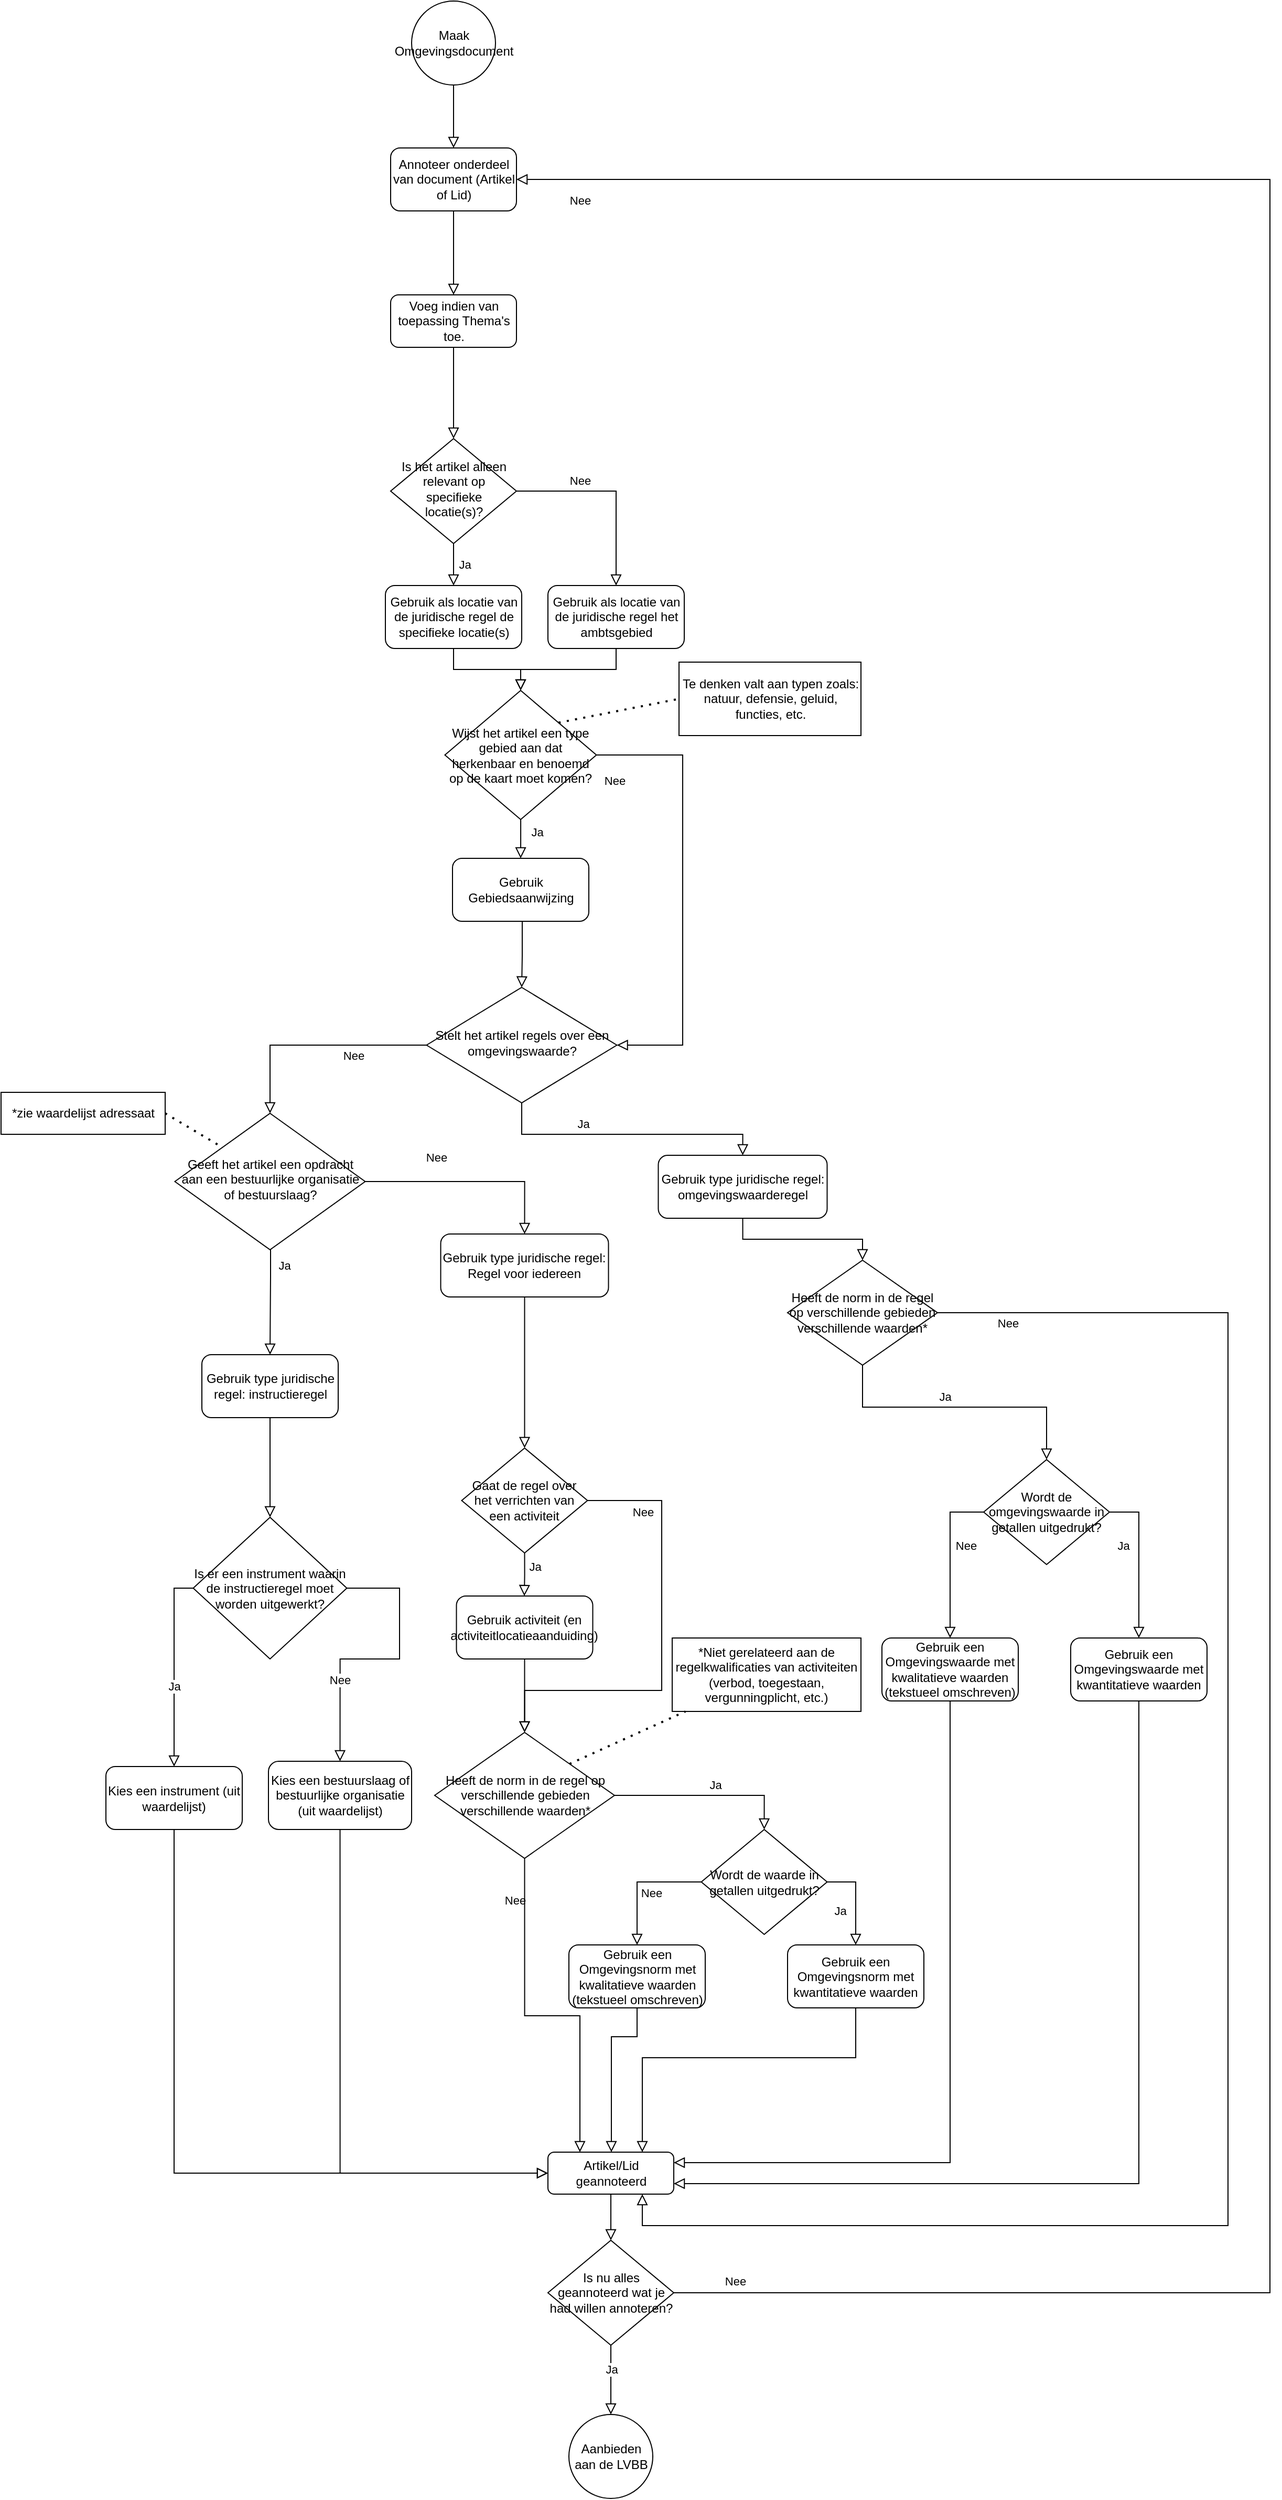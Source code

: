 <mxfile version="15.9.6" type="google"><diagram id="C5RBs43oDa-KdzZeNtuy" name="annotatiewijzer regels v0.2"><mxGraphModel dx="2249" dy="1874" grid="1" gridSize="10" guides="1" tooltips="1" connect="1" arrows="1" fold="1" page="1" pageScale="1" pageWidth="827" pageHeight="1169" math="0" shadow="0"><root><mxCell id="WIyWlLk6GJQsqaUBKTNV-0"/><mxCell id="WIyWlLk6GJQsqaUBKTNV-1" parent="WIyWlLk6GJQsqaUBKTNV-0"/><mxCell id="WIyWlLk6GJQsqaUBKTNV-2" value="" style="rounded=0;html=1;jettySize=auto;orthogonalLoop=1;fontSize=11;endArrow=block;endFill=0;endSize=8;strokeWidth=1;shadow=0;labelBackgroundColor=none;edgeStyle=orthogonalEdgeStyle;exitX=0.5;exitY=1;exitDx=0;exitDy=0;entryX=0.5;entryY=0;entryDx=0;entryDy=0;" parent="WIyWlLk6GJQsqaUBKTNV-1" source="McPbWlNUEPESo-aFn5fM-13" target="wVKPsnqDohKYAZ8SuEAO-18" edge="1"><mxGeometry relative="1" as="geometry"><mxPoint x="280" y="177" as="sourcePoint"/><mxPoint x="280" y="247" as="targetPoint"/></mxGeometry></mxCell><mxCell id="WIyWlLk6GJQsqaUBKTNV-8" value="" style="rounded=0;html=1;jettySize=auto;orthogonalLoop=1;fontSize=11;endArrow=block;endFill=0;endSize=8;strokeWidth=1;shadow=0;labelBackgroundColor=none;edgeStyle=orthogonalEdgeStyle;entryX=0.5;entryY=0;entryDx=0;entryDy=0;exitX=0.5;exitY=1;exitDx=0;exitDy=0;" parent="WIyWlLk6GJQsqaUBKTNV-1" source="wVKPsnqDohKYAZ8SuEAO-18" target="nkOMVM3plwlSlGo0xDis-2" edge="1"><mxGeometry x="-0.816" y="19" relative="1" as="geometry"><mxPoint as="offset"/><mxPoint x="280" y="317" as="sourcePoint"/></mxGeometry></mxCell><mxCell id="WIyWlLk6GJQsqaUBKTNV-11" value="Artikel/Lid geannoteerd" style="rounded=1;whiteSpace=wrap;html=1;fontSize=12;glass=0;strokeWidth=1;shadow=0;" parent="WIyWlLk6GJQsqaUBKTNV-1" vertex="1"><mxGeometry x="371.5" y="1670" width="120" height="40" as="geometry"/></mxCell><mxCell id="wVKPsnqDohKYAZ8SuEAO-0" value="Is het artikel alleen relevant op specifieke locatie(s)?" style="rhombus;whiteSpace=wrap;html=1;shadow=0;fontFamily=Helvetica;fontSize=12;align=center;strokeWidth=1;spacing=6;spacingTop=-4;" parent="WIyWlLk6GJQsqaUBKTNV-1" vertex="1"><mxGeometry x="221.5" y="37" width="120" height="100" as="geometry"/></mxCell><mxCell id="wVKPsnqDohKYAZ8SuEAO-1" value="Gebruik als locatie van de juridische regel het ambtsgebied" style="rounded=1;whiteSpace=wrap;html=1;fontSize=12;glass=0;strokeWidth=1;shadow=0;" parent="WIyWlLk6GJQsqaUBKTNV-1" vertex="1"><mxGeometry x="371.5" y="177" width="130" height="60" as="geometry"/></mxCell><mxCell id="wVKPsnqDohKYAZ8SuEAO-2" value="Nee" style="rounded=0;html=1;jettySize=auto;orthogonalLoop=1;fontSize=11;endArrow=block;endFill=0;endSize=8;strokeWidth=1;shadow=0;labelBackgroundColor=none;edgeStyle=orthogonalEdgeStyle;entryX=0.5;entryY=0;entryDx=0;entryDy=0;exitX=1;exitY=0.5;exitDx=0;exitDy=0;" parent="WIyWlLk6GJQsqaUBKTNV-1" source="wVKPsnqDohKYAZ8SuEAO-0" target="wVKPsnqDohKYAZ8SuEAO-1" edge="1"><mxGeometry x="-0.351" y="10" relative="1" as="geometry"><mxPoint as="offset"/><mxPoint x="290" y="360" as="sourcePoint"/><mxPoint x="290" y="410" as="targetPoint"/></mxGeometry></mxCell><mxCell id="wVKPsnqDohKYAZ8SuEAO-3" value="Ja" style="rounded=0;html=1;jettySize=auto;orthogonalLoop=1;fontSize=11;endArrow=block;endFill=0;endSize=8;strokeWidth=1;shadow=0;labelBackgroundColor=none;edgeStyle=orthogonalEdgeStyle;exitX=0.5;exitY=1;exitDx=0;exitDy=0;entryX=0.5;entryY=0;entryDx=0;entryDy=0;" parent="WIyWlLk6GJQsqaUBKTNV-1" source="wVKPsnqDohKYAZ8SuEAO-0" target="wVKPsnqDohKYAZ8SuEAO-4" edge="1"><mxGeometry y="10" relative="1" as="geometry"><mxPoint as="offset"/><mxPoint x="350" y="460" as="sourcePoint"/><mxPoint x="280" y="570" as="targetPoint"/></mxGeometry></mxCell><mxCell id="wVKPsnqDohKYAZ8SuEAO-4" value="Gebruik als locatie van de juridische regel de specifieke locatie(s)" style="rounded=1;whiteSpace=wrap;html=1;fontSize=12;glass=0;strokeWidth=1;shadow=0;" parent="WIyWlLk6GJQsqaUBKTNV-1" vertex="1"><mxGeometry x="216.5" y="177" width="130" height="60" as="geometry"/></mxCell><mxCell id="wVKPsnqDohKYAZ8SuEAO-5" value="Stelt het artikel regels over een omgevingswaarde?" style="rhombus;whiteSpace=wrap;html=1;shadow=0;fontFamily=Helvetica;fontSize=12;align=center;strokeWidth=1;spacing=6;spacingTop=-4;" parent="WIyWlLk6GJQsqaUBKTNV-1" vertex="1"><mxGeometry x="255.75" y="560" width="181.5" height="110" as="geometry"/></mxCell><mxCell id="wVKPsnqDohKYAZ8SuEAO-6" value="" style="rounded=0;html=1;jettySize=auto;orthogonalLoop=1;fontSize=11;endArrow=block;endFill=0;endSize=8;strokeWidth=1;shadow=0;labelBackgroundColor=none;edgeStyle=orthogonalEdgeStyle;entryX=0.5;entryY=0;entryDx=0;entryDy=0;exitX=0.5;exitY=1;exitDx=0;exitDy=0;" parent="WIyWlLk6GJQsqaUBKTNV-1" source="wVKPsnqDohKYAZ8SuEAO-1" target="wVKPsnqDohKYAZ8SuEAO-32" edge="1"><mxGeometry x="-0.351" y="10" relative="1" as="geometry"><mxPoint as="offset"/><mxPoint x="350" y="460" as="sourcePoint"/><mxPoint x="445" y="550" as="targetPoint"/></mxGeometry></mxCell><mxCell id="wVKPsnqDohKYAZ8SuEAO-8" value="" style="rounded=0;html=1;jettySize=auto;orthogonalLoop=1;fontSize=11;endArrow=block;endFill=0;endSize=8;strokeWidth=1;shadow=0;labelBackgroundColor=none;edgeStyle=orthogonalEdgeStyle;exitX=0.5;exitY=1;exitDx=0;exitDy=0;entryX=0.5;entryY=0;entryDx=0;entryDy=0;" parent="WIyWlLk6GJQsqaUBKTNV-1" source="wVKPsnqDohKYAZ8SuEAO-4" target="wVKPsnqDohKYAZ8SuEAO-32" edge="1"><mxGeometry x="-0.351" y="10" relative="1" as="geometry"><mxPoint as="offset"/><mxPoint x="445" y="610" as="sourcePoint"/><mxPoint x="280" y="665" as="targetPoint"/></mxGeometry></mxCell><mxCell id="wVKPsnqDohKYAZ8SuEAO-9" value="Gebruik type juridische regel: instructieregel" style="rounded=1;whiteSpace=wrap;html=1;fontSize=12;glass=0;strokeWidth=1;shadow=0;" parent="WIyWlLk6GJQsqaUBKTNV-1" vertex="1"><mxGeometry x="41.5" y="910" width="130" height="60" as="geometry"/></mxCell><mxCell id="wVKPsnqDohKYAZ8SuEAO-10" value="Gebruik type juridische regel: omgevingswaarderegel" style="rounded=1;whiteSpace=wrap;html=1;fontSize=12;glass=0;strokeWidth=1;shadow=0;" parent="WIyWlLk6GJQsqaUBKTNV-1" vertex="1"><mxGeometry x="476.75" y="720" width="161" height="60" as="geometry"/></mxCell><mxCell id="wVKPsnqDohKYAZ8SuEAO-11" value="Gebruik type juridische regel: Regel voor iedereen" style="rounded=1;whiteSpace=wrap;html=1;fontSize=12;glass=0;strokeWidth=1;shadow=0;" parent="WIyWlLk6GJQsqaUBKTNV-1" vertex="1"><mxGeometry x="269.25" y="795" width="160" height="60" as="geometry"/></mxCell><mxCell id="wVKPsnqDohKYAZ8SuEAO-12" value="Nee" style="rounded=0;html=1;jettySize=auto;orthogonalLoop=1;fontSize=11;endArrow=block;endFill=0;endSize=8;strokeWidth=1;shadow=0;labelBackgroundColor=none;edgeStyle=orthogonalEdgeStyle;exitX=0;exitY=0.5;exitDx=0;exitDy=0;entryX=0.5;entryY=0;entryDx=0;entryDy=0;" parent="WIyWlLk6GJQsqaUBKTNV-1" source="wVKPsnqDohKYAZ8SuEAO-5" target="ej7H7r2QRr1bte7ZrPfL-1" edge="1"><mxGeometry x="-0.351" y="10" relative="1" as="geometry"><mxPoint as="offset"/><mxPoint x="445" y="610" as="sourcePoint"/><mxPoint x="290" y="770" as="targetPoint"/><Array as="points"><mxPoint x="107" y="615"/></Array></mxGeometry></mxCell><mxCell id="wVKPsnqDohKYAZ8SuEAO-14" value="" style="rounded=0;html=1;jettySize=auto;orthogonalLoop=1;fontSize=11;endArrow=block;endFill=0;endSize=8;strokeWidth=1;shadow=0;labelBackgroundColor=none;edgeStyle=orthogonalEdgeStyle;entryX=0.5;entryY=0;entryDx=0;entryDy=0;exitX=0;exitY=0.5;exitDx=0;exitDy=0;" parent="WIyWlLk6GJQsqaUBKTNV-1" source="ej7H7r2QRr1bte7ZrPfL-1" target="wVKPsnqDohKYAZ8SuEAO-9" edge="1"><mxGeometry x="-0.351" y="10" relative="1" as="geometry"><mxPoint as="offset"/><mxPoint x="344" y="1040" as="sourcePoint"/><mxPoint x="165" y="860" as="targetPoint"/><Array as="points"><mxPoint x="107" y="835"/><mxPoint x="107" y="1020"/></Array></mxGeometry></mxCell><mxCell id="wVKPsnqDohKYAZ8SuEAO-15" value="Ja" style="edgeLabel;html=1;align=center;verticalAlign=middle;resizable=0;points=[];" parent="wVKPsnqDohKYAZ8SuEAO-14" vertex="1" connectable="0"><mxGeometry x="-0.15" y="-2" relative="1" as="geometry"><mxPoint x="15" y="62" as="offset"/></mxGeometry></mxCell><mxCell id="wVKPsnqDohKYAZ8SuEAO-16" value="Nee" style="rounded=0;html=1;jettySize=auto;orthogonalLoop=1;fontSize=11;endArrow=block;endFill=0;endSize=8;strokeWidth=1;shadow=0;labelBackgroundColor=none;edgeStyle=orthogonalEdgeStyle;entryX=0.5;entryY=0;entryDx=0;entryDy=0;exitX=1;exitY=0.5;exitDx=0;exitDy=0;" parent="WIyWlLk6GJQsqaUBKTNV-1" source="ej7H7r2QRr1bte7ZrPfL-1" target="wVKPsnqDohKYAZ8SuEAO-11" edge="1"><mxGeometry x="-0.333" y="23" relative="1" as="geometry"><mxPoint as="offset"/><mxPoint x="720" y="950" as="sourcePoint"/><mxPoint x="354" y="860" as="targetPoint"/><Array as="points"><mxPoint x="349" y="745"/></Array></mxGeometry></mxCell><mxCell id="wVKPsnqDohKYAZ8SuEAO-18" value="Annoteer onderdeel van document (Artikel of Lid)" style="rounded=1;whiteSpace=wrap;html=1;fontSize=12;glass=0;strokeWidth=1;shadow=0;" parent="WIyWlLk6GJQsqaUBKTNV-1" vertex="1"><mxGeometry x="221.5" y="-240" width="120" height="60" as="geometry"/></mxCell><mxCell id="wVKPsnqDohKYAZ8SuEAO-21" value="Is nu alles geannoteerd wat je had willen annoteren?" style="rhombus;whiteSpace=wrap;html=1;" parent="WIyWlLk6GJQsqaUBKTNV-1" vertex="1"><mxGeometry x="371.5" y="1754" width="120" height="100" as="geometry"/></mxCell><mxCell id="wVKPsnqDohKYAZ8SuEAO-23" value="" style="rounded=0;html=1;jettySize=auto;orthogonalLoop=1;fontSize=11;endArrow=block;endFill=0;endSize=8;strokeWidth=1;shadow=0;labelBackgroundColor=none;edgeStyle=orthogonalEdgeStyle;entryX=0.5;entryY=0;entryDx=0;entryDy=0;exitX=0.5;exitY=1;exitDx=0;exitDy=0;" parent="WIyWlLk6GJQsqaUBKTNV-1" source="wVKPsnqDohKYAZ8SuEAO-21" target="McPbWlNUEPESo-aFn5fM-12" edge="1"><mxGeometry x="-0.351" y="10" relative="1" as="geometry"><mxPoint as="offset"/><mxPoint x="670" y="1770" as="sourcePoint"/><mxPoint x="606.5" y="1840" as="targetPoint"/><Array as="points"><mxPoint x="431" y="1870"/><mxPoint x="432" y="1920"/></Array></mxGeometry></mxCell><mxCell id="wVKPsnqDohKYAZ8SuEAO-24" value="Ja" style="edgeLabel;html=1;align=center;verticalAlign=middle;resizable=0;points=[];" parent="wVKPsnqDohKYAZ8SuEAO-23" vertex="1" connectable="0"><mxGeometry x="-0.15" y="-2" relative="1" as="geometry"><mxPoint x="2" y="-5" as="offset"/></mxGeometry></mxCell><mxCell id="wVKPsnqDohKYAZ8SuEAO-26" value="Nee" style="rounded=0;html=1;jettySize=auto;orthogonalLoop=1;fontSize=11;endArrow=block;endFill=0;endSize=8;strokeWidth=1;shadow=0;labelBackgroundColor=none;edgeStyle=orthogonalEdgeStyle;entryX=1;entryY=0.5;entryDx=0;entryDy=0;exitX=1;exitY=0.5;exitDx=0;exitDy=0;" parent="WIyWlLk6GJQsqaUBKTNV-1" source="wVKPsnqDohKYAZ8SuEAO-21" target="wVKPsnqDohKYAZ8SuEAO-18" edge="1"><mxGeometry x="-0.965" y="11" relative="1" as="geometry"><mxPoint as="offset"/><mxPoint x="354" y="790" as="sourcePoint"/><mxPoint x="565" y="860" as="targetPoint"/><Array as="points"><mxPoint x="1060" y="1804"/><mxPoint x="1060" y="-210"/></Array></mxGeometry></mxCell><mxCell id="wVKPsnqDohKYAZ8SuEAO-77" value="Nee" style="edgeLabel;html=1;align=center;verticalAlign=middle;resizable=0;points=[];" parent="wVKPsnqDohKYAZ8SuEAO-26" vertex="1" connectable="0"><mxGeometry x="0.912" y="3" relative="1" as="geometry"><mxPoint x="-85" y="17" as="offset"/></mxGeometry></mxCell><mxCell id="wVKPsnqDohKYAZ8SuEAO-28" value="" style="rounded=0;html=1;jettySize=auto;orthogonalLoop=1;fontSize=11;endArrow=block;endFill=0;endSize=8;strokeWidth=1;shadow=0;labelBackgroundColor=none;edgeStyle=orthogonalEdgeStyle;entryX=0.5;entryY=0;entryDx=0;entryDy=0;exitX=0.5;exitY=1;exitDx=0;exitDy=0;" parent="WIyWlLk6GJQsqaUBKTNV-1" source="WIyWlLk6GJQsqaUBKTNV-11" target="wVKPsnqDohKYAZ8SuEAO-21" edge="1"><mxGeometry x="-0.351" y="10" relative="1" as="geometry"><mxPoint as="offset"/><mxPoint x="440" y="1350" as="sourcePoint"/><mxPoint x="565" y="690" as="targetPoint"/><Array as="points"/></mxGeometry></mxCell><mxCell id="wVKPsnqDohKYAZ8SuEAO-31" value="Is er een instrument waarin de instructieregel moet worden uitgewerkt?" style="rhombus;whiteSpace=wrap;html=1;" parent="WIyWlLk6GJQsqaUBKTNV-1" vertex="1"><mxGeometry x="33.25" y="1065" width="146.5" height="135" as="geometry"/></mxCell><mxCell id="wVKPsnqDohKYAZ8SuEAO-32" value="Wijst het artikel een type gebied aan dat herkenbaar en benoemd op de kaart moet komen?" style="rhombus;whiteSpace=wrap;html=1;" parent="WIyWlLk6GJQsqaUBKTNV-1" vertex="1"><mxGeometry x="273.25" y="277" width="144.5" height="123" as="geometry"/></mxCell><mxCell id="wVKPsnqDohKYAZ8SuEAO-33" value="Gebruik Gebiedsaanwijzing" style="rounded=1;whiteSpace=wrap;html=1;fontSize=12;glass=0;strokeWidth=1;shadow=0;" parent="WIyWlLk6GJQsqaUBKTNV-1" vertex="1"><mxGeometry x="280.5" y="437" width="130" height="60" as="geometry"/></mxCell><mxCell id="wVKPsnqDohKYAZ8SuEAO-34" value="" style="rounded=0;html=1;jettySize=auto;orthogonalLoop=1;fontSize=11;endArrow=block;endFill=0;endSize=8;strokeWidth=1;shadow=0;labelBackgroundColor=none;edgeStyle=orthogonalEdgeStyle;entryX=0.5;entryY=0;entryDx=0;entryDy=0;" parent="WIyWlLk6GJQsqaUBKTNV-1" source="wVKPsnqDohKYAZ8SuEAO-32" target="wVKPsnqDohKYAZ8SuEAO-33" edge="1"><mxGeometry x="-0.351" y="10" relative="1" as="geometry"><mxPoint as="offset"/><mxPoint x="355.5" y="1030" as="sourcePoint"/><mxPoint x="300" y="892.857" as="targetPoint"/><Array as="points"/></mxGeometry></mxCell><mxCell id="wVKPsnqDohKYAZ8SuEAO-35" value="Ja" style="edgeLabel;html=1;align=center;verticalAlign=middle;resizable=0;points=[];" parent="wVKPsnqDohKYAZ8SuEAO-34" vertex="1" connectable="0"><mxGeometry x="-0.15" y="-2" relative="1" as="geometry"><mxPoint x="17" y="-4" as="offset"/></mxGeometry></mxCell><mxCell id="wVKPsnqDohKYAZ8SuEAO-36" value="" style="rounded=0;html=1;jettySize=auto;orthogonalLoop=1;fontSize=11;endArrow=block;endFill=0;endSize=8;strokeWidth=1;shadow=0;labelBackgroundColor=none;edgeStyle=orthogonalEdgeStyle;exitX=0.5;exitY=1;exitDx=0;exitDy=0;entryX=0.5;entryY=0;entryDx=0;entryDy=0;" parent="WIyWlLk6GJQsqaUBKTNV-1" source="wVKPsnqDohKYAZ8SuEAO-33" target="wVKPsnqDohKYAZ8SuEAO-5" edge="1"><mxGeometry x="-0.351" y="10" relative="1" as="geometry"><mxPoint as="offset"/><mxPoint x="354" y="770" as="sourcePoint"/><mxPoint x="430" y="520" as="targetPoint"/><Array as="points"><mxPoint x="347" y="497"/><mxPoint x="347" y="530"/></Array></mxGeometry></mxCell><mxCell id="wVKPsnqDohKYAZ8SuEAO-38" value="" style="rounded=0;html=1;jettySize=auto;orthogonalLoop=1;fontSize=11;endArrow=block;endFill=0;endSize=8;strokeWidth=1;shadow=0;labelBackgroundColor=none;edgeStyle=orthogonalEdgeStyle;exitX=1;exitY=0.5;exitDx=0;exitDy=0;entryX=1;entryY=0.5;entryDx=0;entryDy=0;" parent="WIyWlLk6GJQsqaUBKTNV-1" source="wVKPsnqDohKYAZ8SuEAO-32" target="wVKPsnqDohKYAZ8SuEAO-5" edge="1"><mxGeometry x="-0.351" y="10" relative="1" as="geometry"><mxPoint as="offset"/><mxPoint x="354" y="770" as="sourcePoint"/><mxPoint x="354" y="810" as="targetPoint"/><Array as="points"><mxPoint x="500" y="339"/><mxPoint x="500" y="615"/></Array></mxGeometry></mxCell><mxCell id="wVKPsnqDohKYAZ8SuEAO-39" value="Nee" style="edgeLabel;html=1;align=center;verticalAlign=middle;resizable=0;points=[];" parent="wVKPsnqDohKYAZ8SuEAO-38" vertex="1" connectable="0"><mxGeometry x="-0.15" y="-2" relative="1" as="geometry"><mxPoint x="-63" y="-73" as="offset"/></mxGeometry></mxCell><mxCell id="wVKPsnqDohKYAZ8SuEAO-42" value="Kies een bestuurslaag of bestuurlijke organisatie (uit waardelijst)" style="rounded=1;whiteSpace=wrap;html=1;fontSize=12;glass=0;strokeWidth=1;shadow=0;" parent="WIyWlLk6GJQsqaUBKTNV-1" vertex="1"><mxGeometry x="105" y="1297.5" width="136.5" height="65" as="geometry"/></mxCell><mxCell id="wVKPsnqDohKYAZ8SuEAO-43" value="Kies een instrument (uit waardelijst)" style="rounded=1;whiteSpace=wrap;html=1;fontSize=12;glass=0;strokeWidth=1;shadow=0;" parent="WIyWlLk6GJQsqaUBKTNV-1" vertex="1"><mxGeometry x="-50" y="1302.5" width="130" height="60" as="geometry"/></mxCell><mxCell id="wVKPsnqDohKYAZ8SuEAO-44" value="" style="rounded=0;html=1;jettySize=auto;orthogonalLoop=1;fontSize=11;endArrow=block;endFill=0;endSize=8;strokeWidth=1;shadow=0;labelBackgroundColor=none;edgeStyle=orthogonalEdgeStyle;entryX=0.5;entryY=0;entryDx=0;entryDy=0;exitX=0.5;exitY=1;exitDx=0;exitDy=0;" parent="WIyWlLk6GJQsqaUBKTNV-1" source="wVKPsnqDohKYAZ8SuEAO-9" target="wVKPsnqDohKYAZ8SuEAO-31" edge="1"><mxGeometry x="-0.351" y="10" relative="1" as="geometry"><mxPoint as="offset"/><mxPoint x="355.5" y="860" as="sourcePoint"/><mxPoint x="116.5" y="920" as="targetPoint"/><Array as="points"><mxPoint x="107" y="970"/><mxPoint x="107" y="970"/></Array></mxGeometry></mxCell><mxCell id="wVKPsnqDohKYAZ8SuEAO-46" value="" style="rounded=0;html=1;jettySize=auto;orthogonalLoop=1;fontSize=11;endArrow=block;endFill=0;endSize=8;strokeWidth=1;shadow=0;labelBackgroundColor=none;edgeStyle=orthogonalEdgeStyle;entryX=0.5;entryY=0;entryDx=0;entryDy=0;exitX=1;exitY=0.5;exitDx=0;exitDy=0;" parent="WIyWlLk6GJQsqaUBKTNV-1" source="wVKPsnqDohKYAZ8SuEAO-31" target="wVKPsnqDohKYAZ8SuEAO-42" edge="1"><mxGeometry x="-0.351" y="10" relative="1" as="geometry"><mxPoint as="offset"/><mxPoint x="116.5" y="1160" as="sourcePoint"/><mxPoint x="116.5" y="1200" as="targetPoint"/><Array as="points"><mxPoint x="230" y="1133"/><mxPoint x="230" y="1200"/><mxPoint x="173" y="1200"/></Array></mxGeometry></mxCell><mxCell id="wVKPsnqDohKYAZ8SuEAO-47" value="Nee" style="edgeLabel;html=1;align=center;verticalAlign=middle;resizable=0;points=[];" parent="wVKPsnqDohKYAZ8SuEAO-46" vertex="1" connectable="0"><mxGeometry x="-0.064" y="1" relative="1" as="geometry"><mxPoint x="-48" y="19" as="offset"/></mxGeometry></mxCell><mxCell id="wVKPsnqDohKYAZ8SuEAO-48" value="" style="rounded=0;html=1;jettySize=auto;orthogonalLoop=1;fontSize=11;endArrow=block;endFill=0;endSize=8;strokeWidth=1;shadow=0;labelBackgroundColor=none;edgeStyle=orthogonalEdgeStyle;entryX=0.5;entryY=0;entryDx=0;entryDy=0;exitX=0;exitY=0.5;exitDx=0;exitDy=0;" parent="WIyWlLk6GJQsqaUBKTNV-1" source="wVKPsnqDohKYAZ8SuEAO-31" target="wVKPsnqDohKYAZ8SuEAO-43" edge="1"><mxGeometry x="-0.351" y="10" relative="1" as="geometry"><mxPoint as="offset"/><mxPoint x="176.5" y="1250" as="sourcePoint"/><mxPoint x="-5" y="1565" as="targetPoint"/><Array as="points"><mxPoint x="15" y="1133"/></Array></mxGeometry></mxCell><mxCell id="wVKPsnqDohKYAZ8SuEAO-49" value="Ja" style="edgeLabel;html=1;align=center;verticalAlign=middle;resizable=0;points=[];" parent="wVKPsnqDohKYAZ8SuEAO-48" vertex="1" connectable="0"><mxGeometry x="-0.064" y="1" relative="1" as="geometry"><mxPoint x="-1" y="23" as="offset"/></mxGeometry></mxCell><mxCell id="wVKPsnqDohKYAZ8SuEAO-50" value="" style="rounded=0;html=1;jettySize=auto;orthogonalLoop=1;fontSize=11;endArrow=block;endFill=0;endSize=8;strokeWidth=1;shadow=0;labelBackgroundColor=none;edgeStyle=orthogonalEdgeStyle;entryX=0;entryY=0.5;entryDx=0;entryDy=0;exitX=0.5;exitY=1;exitDx=0;exitDy=0;" parent="WIyWlLk6GJQsqaUBKTNV-1" source="wVKPsnqDohKYAZ8SuEAO-42" target="WIyWlLk6GJQsqaUBKTNV-11" edge="1"><mxGeometry x="-0.351" y="10" relative="1" as="geometry"><mxPoint as="offset"/><mxPoint x="176.5" y="1250" as="sourcePoint"/><mxPoint x="208.5" y="1330" as="targetPoint"/><Array as="points"><mxPoint x="173" y="1690"/></Array></mxGeometry></mxCell><mxCell id="wVKPsnqDohKYAZ8SuEAO-52" value="" style="rounded=0;html=1;jettySize=auto;orthogonalLoop=1;fontSize=11;endArrow=block;endFill=0;endSize=8;strokeWidth=1;shadow=0;labelBackgroundColor=none;edgeStyle=orthogonalEdgeStyle;entryX=0;entryY=0.5;entryDx=0;entryDy=0;exitX=0.5;exitY=1;exitDx=0;exitDy=0;" parent="WIyWlLk6GJQsqaUBKTNV-1" source="wVKPsnqDohKYAZ8SuEAO-43" target="WIyWlLk6GJQsqaUBKTNV-11" edge="1"><mxGeometry x="-0.351" y="10" relative="1" as="geometry"><mxPoint as="offset"/><mxPoint x="-5" y="1625" as="sourcePoint"/><mxPoint x="285.5" y="1490" as="targetPoint"/><Array as="points"><mxPoint x="15" y="1690"/></Array></mxGeometry></mxCell><mxCell id="wVKPsnqDohKYAZ8SuEAO-53" value="Gebruik activiteit (en activiteitlocatieaanduiding)" style="rounded=1;whiteSpace=wrap;html=1;fontSize=12;glass=0;strokeWidth=1;shadow=0;" parent="WIyWlLk6GJQsqaUBKTNV-1" vertex="1"><mxGeometry x="284.25" y="1140" width="130" height="60" as="geometry"/></mxCell><mxCell id="wVKPsnqDohKYAZ8SuEAO-54" value="Gaat de regel over het verrichten van een activiteit" style="rhombus;whiteSpace=wrap;html=1;" parent="WIyWlLk6GJQsqaUBKTNV-1" vertex="1"><mxGeometry x="289.25" y="999" width="120" height="100" as="geometry"/></mxCell><mxCell id="wVKPsnqDohKYAZ8SuEAO-55" value="" style="rounded=0;html=1;jettySize=auto;orthogonalLoop=1;fontSize=11;endArrow=block;endFill=0;endSize=8;strokeWidth=1;shadow=0;labelBackgroundColor=none;edgeStyle=orthogonalEdgeStyle;exitX=0.5;exitY=1;exitDx=0;exitDy=0;entryX=0.5;entryY=0;entryDx=0;entryDy=0;" parent="WIyWlLk6GJQsqaUBKTNV-1" source="wVKPsnqDohKYAZ8SuEAO-11" target="wVKPsnqDohKYAZ8SuEAO-54" edge="1"><mxGeometry x="-0.351" y="10" relative="1" as="geometry"><mxPoint as="offset"/><mxPoint x="719" y="1220" as="sourcePoint"/><mxPoint x="760" y="1220" as="targetPoint"/><Array as="points"><mxPoint x="349" y="855"/></Array></mxGeometry></mxCell><mxCell id="wVKPsnqDohKYAZ8SuEAO-58" value="Ja" style="rounded=0;html=1;jettySize=auto;orthogonalLoop=1;fontSize=11;endArrow=block;endFill=0;endSize=8;strokeWidth=1;shadow=0;labelBackgroundColor=none;edgeStyle=orthogonalEdgeStyle;exitX=0.5;exitY=1;exitDx=0;exitDy=0;entryX=0.5;entryY=0;entryDx=0;entryDy=0;" parent="WIyWlLk6GJQsqaUBKTNV-1" source="wVKPsnqDohKYAZ8SuEAO-54" target="wVKPsnqDohKYAZ8SuEAO-53" edge="1"><mxGeometry x="-0.351" y="10" relative="1" as="geometry"><mxPoint as="offset"/><mxPoint x="581.5" y="990" as="sourcePoint"/><mxPoint x="730" y="1099" as="targetPoint"/><Array as="points"><mxPoint x="349" y="1120"/><mxPoint x="349" y="1120"/><mxPoint x="349" y="1140"/></Array></mxGeometry></mxCell><mxCell id="wVKPsnqDohKYAZ8SuEAO-59" value="Nee" style="rounded=0;html=1;jettySize=auto;orthogonalLoop=1;fontSize=11;endArrow=block;endFill=0;endSize=8;strokeWidth=1;shadow=0;labelBackgroundColor=none;edgeStyle=orthogonalEdgeStyle;exitX=1;exitY=0.5;exitDx=0;exitDy=0;entryX=0.5;entryY=0;entryDx=0;entryDy=0;" parent="WIyWlLk6GJQsqaUBKTNV-1" source="wVKPsnqDohKYAZ8SuEAO-54" target="wVKPsnqDohKYAZ8SuEAO-60" edge="1"><mxGeometry x="-0.757" y="-11" relative="1" as="geometry"><mxPoint x="1" as="offset"/><mxPoint x="571.5" y="1109" as="sourcePoint"/><mxPoint x="740" y="1240" as="targetPoint"/><Array as="points"><mxPoint x="480" y="1049"/><mxPoint x="480" y="1230"/><mxPoint x="349" y="1230"/></Array></mxGeometry></mxCell><mxCell id="wVKPsnqDohKYAZ8SuEAO-60" value="Heeft de norm in de regel op verschillende gebieden verschillende waarden*" style="rhombus;whiteSpace=wrap;html=1;" parent="WIyWlLk6GJQsqaUBKTNV-1" vertex="1"><mxGeometry x="263.5" y="1270" width="171.5" height="120" as="geometry"/></mxCell><mxCell id="wVKPsnqDohKYAZ8SuEAO-61" value="" style="endArrow=none;dashed=1;html=1;dashPattern=1 3;strokeWidth=2;rounded=0;exitX=1;exitY=0;exitDx=0;exitDy=0;" parent="WIyWlLk6GJQsqaUBKTNV-1" source="wVKPsnqDohKYAZ8SuEAO-60" target="wVKPsnqDohKYAZ8SuEAO-62" edge="1"><mxGeometry width="50" height="50" relative="1" as="geometry"><mxPoint x="730" y="1300" as="sourcePoint"/><mxPoint x="720" y="1260" as="targetPoint"/></mxGeometry></mxCell><mxCell id="wVKPsnqDohKYAZ8SuEAO-62" value="*Niet gerelateerd aan de regelkwalificaties van activiteiten (verbod, toegestaan, vergunningplicht, etc.)" style="text;html=1;strokeColor=default;fillColor=none;align=center;verticalAlign=middle;whiteSpace=wrap;rounded=0;" parent="WIyWlLk6GJQsqaUBKTNV-1" vertex="1"><mxGeometry x="490" y="1180" width="180" height="70" as="geometry"/></mxCell><mxCell id="wVKPsnqDohKYAZ8SuEAO-63" value="" style="rounded=0;html=1;jettySize=auto;orthogonalLoop=1;fontSize=11;endArrow=block;endFill=0;endSize=8;strokeWidth=1;shadow=0;labelBackgroundColor=none;edgeStyle=orthogonalEdgeStyle;exitX=0.5;exitY=1;exitDx=0;exitDy=0;entryX=0.5;entryY=0;entryDx=0;entryDy=0;" parent="WIyWlLk6GJQsqaUBKTNV-1" source="wVKPsnqDohKYAZ8SuEAO-10" target="3gwjJW0CR5Ujc3SDMip4-1" edge="1"><mxGeometry x="-0.757" y="-11" relative="1" as="geometry"><mxPoint x="1" as="offset"/><mxPoint x="631.5" y="1229" as="sourcePoint"/><mxPoint x="609" y="920" as="targetPoint"/><Array as="points"><mxPoint x="557" y="800"/><mxPoint x="672" y="800"/></Array></mxGeometry></mxCell><mxCell id="wVKPsnqDohKYAZ8SuEAO-65" value="Gebruik een Omgevingsnorm met kwalitatieve waarden (tekstueel omschreven)" style="rounded=1;whiteSpace=wrap;html=1;fontSize=12;glass=0;strokeWidth=1;shadow=0;" parent="WIyWlLk6GJQsqaUBKTNV-1" vertex="1"><mxGeometry x="391.5" y="1472.5" width="130" height="60" as="geometry"/></mxCell><mxCell id="wVKPsnqDohKYAZ8SuEAO-66" value="Wordt de waarde in getallen uitgedrukt?" style="rhombus;whiteSpace=wrap;html=1;" parent="WIyWlLk6GJQsqaUBKTNV-1" vertex="1"><mxGeometry x="517.75" y="1362.5" width="120" height="100" as="geometry"/></mxCell><mxCell id="wVKPsnqDohKYAZ8SuEAO-67" value="Gebruik een Omgevingsnorm met kwantitatieve waarden" style="rounded=1;whiteSpace=wrap;html=1;fontSize=12;glass=0;strokeWidth=1;shadow=0;" parent="WIyWlLk6GJQsqaUBKTNV-1" vertex="1"><mxGeometry x="600" y="1472.5" width="130" height="60" as="geometry"/></mxCell><mxCell id="wVKPsnqDohKYAZ8SuEAO-71" value="Nee" style="rounded=0;html=1;jettySize=auto;orthogonalLoop=1;fontSize=11;endArrow=block;endFill=0;endSize=8;strokeWidth=1;shadow=0;labelBackgroundColor=none;edgeStyle=orthogonalEdgeStyle;exitX=0.5;exitY=1;exitDx=0;exitDy=0;entryX=0.25;entryY=0;entryDx=0;entryDy=0;" parent="WIyWlLk6GJQsqaUBKTNV-1" source="wVKPsnqDohKYAZ8SuEAO-60" target="WIyWlLk6GJQsqaUBKTNV-11" edge="1"><mxGeometry x="-0.76" y="-9" relative="1" as="geometry"><mxPoint as="offset"/><mxPoint x="354" y="980" as="sourcePoint"/><mxPoint x="491.5" y="1330" as="targetPoint"/><Array as="points"><mxPoint x="349" y="1540"/><mxPoint x="402" y="1540"/><mxPoint x="402" y="1670"/></Array></mxGeometry></mxCell><mxCell id="wVKPsnqDohKYAZ8SuEAO-72" value="Ja" style="rounded=0;html=1;jettySize=auto;orthogonalLoop=1;fontSize=11;endArrow=block;endFill=0;endSize=8;strokeWidth=1;shadow=0;labelBackgroundColor=none;edgeStyle=orthogonalEdgeStyle;exitX=1;exitY=0.5;exitDx=0;exitDy=0;entryX=0.5;entryY=0;entryDx=0;entryDy=0;" parent="WIyWlLk6GJQsqaUBKTNV-1" source="wVKPsnqDohKYAZ8SuEAO-60" target="wVKPsnqDohKYAZ8SuEAO-66" edge="1"><mxGeometry x="0.096" y="10" relative="1" as="geometry"><mxPoint as="offset"/><mxPoint x="577.25" y="1390" as="sourcePoint"/><mxPoint x="315.5" y="1695.0" as="targetPoint"/><Array as="points"><mxPoint x="540" y="1330"/><mxPoint x="540" y="1330"/></Array></mxGeometry></mxCell><mxCell id="wVKPsnqDohKYAZ8SuEAO-73" value="Nee" style="rounded=0;html=1;jettySize=auto;orthogonalLoop=1;fontSize=11;endArrow=block;endFill=0;endSize=8;strokeWidth=1;shadow=0;labelBackgroundColor=none;edgeStyle=orthogonalEdgeStyle;exitX=0;exitY=0.5;exitDx=0;exitDy=0;entryX=0.5;entryY=0;entryDx=0;entryDy=0;" parent="WIyWlLk6GJQsqaUBKTNV-1" source="wVKPsnqDohKYAZ8SuEAO-66" target="wVKPsnqDohKYAZ8SuEAO-65" edge="1"><mxGeometry x="-0.212" y="10" relative="1" as="geometry"><mxPoint as="offset"/><mxPoint x="577.25" y="1390" as="sourcePoint"/><mxPoint x="624.5" y="1450.0" as="targetPoint"/><Array as="points"><mxPoint x="457" y="1413"/></Array></mxGeometry></mxCell><mxCell id="wVKPsnqDohKYAZ8SuEAO-74" value="" style="rounded=0;html=1;jettySize=auto;orthogonalLoop=1;fontSize=11;endArrow=block;endFill=0;endSize=8;strokeWidth=1;shadow=0;labelBackgroundColor=none;edgeStyle=orthogonalEdgeStyle;entryX=0.5;entryY=0;entryDx=0;entryDy=0;exitX=0.5;exitY=1;exitDx=0;exitDy=0;" parent="WIyWlLk6GJQsqaUBKTNV-1" source="wVKPsnqDohKYAZ8SuEAO-65" target="WIyWlLk6GJQsqaUBKTNV-11" edge="1"><mxGeometry x="-0.155" y="-10" relative="1" as="geometry"><mxPoint as="offset"/><mxPoint x="490" y="1640" as="sourcePoint"/><mxPoint x="614.495" y="1640" as="targetPoint"/><Array as="points"><mxPoint x="457" y="1560"/><mxPoint x="432" y="1560"/><mxPoint x="432" y="1670"/></Array></mxGeometry></mxCell><mxCell id="wVKPsnqDohKYAZ8SuEAO-75" value="Ja" style="rounded=0;html=1;jettySize=auto;orthogonalLoop=1;fontSize=11;endArrow=block;endFill=0;endSize=8;strokeWidth=1;shadow=0;labelBackgroundColor=none;edgeStyle=orthogonalEdgeStyle;exitX=1;exitY=0.5;exitDx=0;exitDy=0;entryX=0.5;entryY=0;entryDx=0;entryDy=0;" parent="WIyWlLk6GJQsqaUBKTNV-1" source="wVKPsnqDohKYAZ8SuEAO-66" target="wVKPsnqDohKYAZ8SuEAO-67" edge="1"><mxGeometry x="0.255" y="-15" relative="1" as="geometry"><mxPoint as="offset"/><mxPoint x="564.5" y="1500.0" as="sourcePoint"/><mxPoint x="499.5" y="1564.0" as="targetPoint"/><Array as="points"><mxPoint x="665" y="1413"/></Array></mxGeometry></mxCell><mxCell id="wVKPsnqDohKYAZ8SuEAO-76" value="" style="rounded=0;html=1;jettySize=auto;orthogonalLoop=1;fontSize=11;endArrow=block;endFill=0;endSize=8;strokeWidth=1;shadow=0;labelBackgroundColor=none;edgeStyle=orthogonalEdgeStyle;entryX=0.75;entryY=0;entryDx=0;entryDy=0;exitX=0.5;exitY=1;exitDx=0;exitDy=0;" parent="WIyWlLk6GJQsqaUBKTNV-1" source="wVKPsnqDohKYAZ8SuEAO-67" target="WIyWlLk6GJQsqaUBKTNV-11" edge="1"><mxGeometry x="-0.155" y="-10" relative="1" as="geometry"><mxPoint as="offset"/><mxPoint x="499.5" y="1624.0" as="sourcePoint"/><mxPoint x="614.495" y="1640" as="targetPoint"/><Array as="points"><mxPoint x="665" y="1580"/><mxPoint x="461" y="1580"/></Array></mxGeometry></mxCell><mxCell id="wVKPsnqDohKYAZ8SuEAO-78" value="" style="rounded=0;html=1;jettySize=auto;orthogonalLoop=1;fontSize=11;endArrow=block;endFill=0;endSize=8;strokeWidth=1;shadow=0;labelBackgroundColor=none;edgeStyle=orthogonalEdgeStyle;exitX=0.5;exitY=1;exitDx=0;exitDy=0;entryX=0.5;entryY=0;entryDx=0;entryDy=0;" parent="WIyWlLk6GJQsqaUBKTNV-1" source="wVKPsnqDohKYAZ8SuEAO-53" target="wVKPsnqDohKYAZ8SuEAO-60" edge="1"><mxGeometry x="0.465" y="53" relative="1" as="geometry"><mxPoint as="offset"/><mxPoint x="684.5" y="1500" as="sourcePoint"/><mxPoint x="380" y="1220" as="targetPoint"/><Array as="points"><mxPoint x="349" y="1200"/></Array></mxGeometry></mxCell><mxCell id="wVKPsnqDohKYAZ8SuEAO-79" value="Te denken valt aan typen zoals: natuur, defensie, geluid, functies, etc." style="text;html=1;strokeColor=default;fillColor=none;align=center;verticalAlign=middle;whiteSpace=wrap;rounded=0;" parent="WIyWlLk6GJQsqaUBKTNV-1" vertex="1"><mxGeometry x="496.5" y="250" width="173.5" height="70" as="geometry"/></mxCell><mxCell id="wVKPsnqDohKYAZ8SuEAO-80" value="" style="endArrow=none;dashed=1;html=1;dashPattern=1 3;strokeWidth=2;rounded=0;exitX=1;exitY=0;exitDx=0;exitDy=0;entryX=0;entryY=0.5;entryDx=0;entryDy=0;" parent="WIyWlLk6GJQsqaUBKTNV-1" source="wVKPsnqDohKYAZ8SuEAO-32" target="wVKPsnqDohKYAZ8SuEAO-79" edge="1"><mxGeometry width="50" height="50" relative="1" as="geometry"><mxPoint x="510" y="740" as="sourcePoint"/><mxPoint x="560" y="690" as="targetPoint"/></mxGeometry></mxCell><mxCell id="PBwo7qSv0MWCTLZ0OWuM-4" value="" style="endArrow=none;dashed=1;html=1;dashPattern=1 3;strokeWidth=2;rounded=0;exitX=1;exitY=0.5;exitDx=0;exitDy=0;entryX=0;entryY=0;entryDx=0;entryDy=0;" parent="WIyWlLk6GJQsqaUBKTNV-1" source="McPbWlNUEPESo-aFn5fM-0" target="ej7H7r2QRr1bte7ZrPfL-1" edge="1"><mxGeometry width="50" height="50" relative="1" as="geometry"><mxPoint x="193.2" y="937" as="sourcePoint"/><mxPoint x="300" y="870" as="targetPoint"/></mxGeometry></mxCell><mxCell id="McPbWlNUEPESo-aFn5fM-0" value="*zie waardelijst adressaat" style="text;html=1;strokeColor=default;fillColor=none;align=center;verticalAlign=middle;whiteSpace=wrap;rounded=0;" parent="WIyWlLk6GJQsqaUBKTNV-1" vertex="1"><mxGeometry x="-150" y="660" width="156.5" height="40" as="geometry"/></mxCell><mxCell id="McPbWlNUEPESo-aFn5fM-12" value="&lt;span&gt;Aanbieden aan de LVBB&lt;/span&gt;" style="ellipse;whiteSpace=wrap;html=1;aspect=fixed;" parent="WIyWlLk6GJQsqaUBKTNV-1" vertex="1"><mxGeometry x="391.5" y="1920" width="80" height="80" as="geometry"/></mxCell><mxCell id="McPbWlNUEPESo-aFn5fM-13" value="&lt;span&gt;Maak Omgevingsdocument&lt;/span&gt;" style="ellipse;whiteSpace=wrap;html=1;aspect=fixed;" parent="WIyWlLk6GJQsqaUBKTNV-1" vertex="1"><mxGeometry x="241.5" y="-380" width="80" height="80" as="geometry"/></mxCell><mxCell id="ej7H7r2QRr1bte7ZrPfL-1" value="Geeft het artikel een opdracht aan een bestuurlijke organisatie of bestuurslaag?" style="rhombus;whiteSpace=wrap;html=1;shadow=0;fontFamily=Helvetica;fontSize=12;align=center;strokeWidth=1;spacing=6;spacingTop=-4;" parent="WIyWlLk6GJQsqaUBKTNV-1" vertex="1"><mxGeometry x="15.75" y="680" width="181.5" height="130" as="geometry"/></mxCell><mxCell id="ej7H7r2QRr1bte7ZrPfL-2" value="Gebruik een Omgevingswaarde met kwalitatieve waarden (tekstueel omschreven)" style="rounded=1;whiteSpace=wrap;html=1;fontSize=12;glass=0;strokeWidth=1;shadow=0;" parent="WIyWlLk6GJQsqaUBKTNV-1" vertex="1"><mxGeometry x="690" y="1180" width="130" height="60" as="geometry"/></mxCell><mxCell id="ej7H7r2QRr1bte7ZrPfL-3" value="Wordt de omgevingswaarde in getallen uitgedrukt?" style="rhombus;whiteSpace=wrap;html=1;" parent="WIyWlLk6GJQsqaUBKTNV-1" vertex="1"><mxGeometry x="787" y="1010" width="120" height="100" as="geometry"/></mxCell><mxCell id="ej7H7r2QRr1bte7ZrPfL-4" value="Gebruik een Omgevingswaarde met kwantitatieve waarden" style="rounded=1;whiteSpace=wrap;html=1;fontSize=12;glass=0;strokeWidth=1;shadow=0;" parent="WIyWlLk6GJQsqaUBKTNV-1" vertex="1"><mxGeometry x="870" y="1180" width="130" height="60" as="geometry"/></mxCell><mxCell id="nkOMVM3plwlSlGo0xDis-1" value="Ja" style="rounded=0;html=1;jettySize=auto;orthogonalLoop=1;fontSize=11;endArrow=block;endFill=0;endSize=8;strokeWidth=1;shadow=0;labelBackgroundColor=none;edgeStyle=orthogonalEdgeStyle;entryX=0.5;entryY=0;entryDx=0;entryDy=0;exitX=0.5;exitY=1;exitDx=0;exitDy=0;" parent="WIyWlLk6GJQsqaUBKTNV-1" source="wVKPsnqDohKYAZ8SuEAO-5" target="wVKPsnqDohKYAZ8SuEAO-10" edge="1"><mxGeometry x="-0.325" y="10" relative="1" as="geometry"><mxPoint as="offset"/><mxPoint x="392" y="640" as="sourcePoint"/><mxPoint x="356.5" y="1090" as="targetPoint"/><Array as="points"><mxPoint x="347" y="700"/><mxPoint x="557" y="700"/></Array></mxGeometry></mxCell><mxCell id="nkOMVM3plwlSlGo0xDis-2" value="Voeg indien van toepassing Thema's toe." style="rounded=1;whiteSpace=wrap;html=1;fontSize=12;glass=0;strokeWidth=1;shadow=0;" parent="WIyWlLk6GJQsqaUBKTNV-1" vertex="1"><mxGeometry x="221.5" y="-100" width="120" height="50" as="geometry"/></mxCell><mxCell id="nkOMVM3plwlSlGo0xDis-3" value="" style="rounded=0;html=1;jettySize=auto;orthogonalLoop=1;fontSize=11;endArrow=block;endFill=0;endSize=8;strokeWidth=1;shadow=0;labelBackgroundColor=none;edgeStyle=orthogonalEdgeStyle;entryX=0.5;entryY=0;entryDx=0;entryDy=0;exitX=0.5;exitY=1;exitDx=0;exitDy=0;" parent="WIyWlLk6GJQsqaUBKTNV-1" source="nkOMVM3plwlSlGo0xDis-2" target="wVKPsnqDohKYAZ8SuEAO-0" edge="1"><mxGeometry x="-0.816" y="19" relative="1" as="geometry"><mxPoint as="offset"/><mxPoint x="291.5" y="-170" as="sourcePoint"/><mxPoint x="291.5" y="-80.0" as="targetPoint"/></mxGeometry></mxCell><mxCell id="nkOMVM3plwlSlGo0xDis-5" value="Nee" style="rounded=0;html=1;jettySize=auto;orthogonalLoop=1;fontSize=11;endArrow=block;endFill=0;endSize=8;strokeWidth=1;shadow=0;labelBackgroundColor=none;edgeStyle=orthogonalEdgeStyle;exitX=0;exitY=0.5;exitDx=0;exitDy=0;entryX=0.5;entryY=0;entryDx=0;entryDy=0;" parent="WIyWlLk6GJQsqaUBKTNV-1" source="ej7H7r2QRr1bte7ZrPfL-3" target="ej7H7r2QRr1bte7ZrPfL-2" edge="1"><mxGeometry x="-0.167" y="15" relative="1" as="geometry"><mxPoint as="offset"/><mxPoint x="567.25" y="790" as="sourcePoint"/><mxPoint x="700" y="850" as="targetPoint"/><Array as="points"><mxPoint x="755" y="1060"/></Array></mxGeometry></mxCell><mxCell id="nkOMVM3plwlSlGo0xDis-6" value="Ja" style="rounded=0;html=1;jettySize=auto;orthogonalLoop=1;fontSize=11;endArrow=block;endFill=0;endSize=8;strokeWidth=1;shadow=0;labelBackgroundColor=none;edgeStyle=orthogonalEdgeStyle;exitX=1;exitY=0.5;exitDx=0;exitDy=0;entryX=0.5;entryY=0;entryDx=0;entryDy=0;" parent="WIyWlLk6GJQsqaUBKTNV-1" source="ej7H7r2QRr1bte7ZrPfL-3" target="ej7H7r2QRr1bte7ZrPfL-4" edge="1"><mxGeometry x="-0.189" y="-15" relative="1" as="geometry"><mxPoint as="offset"/><mxPoint x="640" y="900" as="sourcePoint"/><mxPoint x="615" y="1040" as="targetPoint"/><Array as="points"><mxPoint x="935" y="1060"/></Array></mxGeometry></mxCell><mxCell id="nkOMVM3plwlSlGo0xDis-7" value="" style="rounded=0;html=1;jettySize=auto;orthogonalLoop=1;fontSize=11;endArrow=block;endFill=0;endSize=8;strokeWidth=1;shadow=0;labelBackgroundColor=none;edgeStyle=orthogonalEdgeStyle;entryX=1;entryY=0.25;entryDx=0;entryDy=0;exitX=0.5;exitY=1;exitDx=0;exitDy=0;" parent="WIyWlLk6GJQsqaUBKTNV-1" source="ej7H7r2QRr1bte7ZrPfL-2" target="WIyWlLk6GJQsqaUBKTNV-11" edge="1"><mxGeometry x="-0.155" y="-10" relative="1" as="geometry"><mxPoint as="offset"/><mxPoint x="675" y="1510" as="sourcePoint"/><mxPoint x="471.5" y="1680.0" as="targetPoint"/><Array as="points"><mxPoint x="755" y="1680"/></Array></mxGeometry></mxCell><mxCell id="nkOMVM3plwlSlGo0xDis-8" value="" style="rounded=0;html=1;jettySize=auto;orthogonalLoop=1;fontSize=11;endArrow=block;endFill=0;endSize=8;strokeWidth=1;shadow=0;labelBackgroundColor=none;edgeStyle=orthogonalEdgeStyle;entryX=1;entryY=0.75;entryDx=0;entryDy=0;exitX=0.5;exitY=1;exitDx=0;exitDy=0;" parent="WIyWlLk6GJQsqaUBKTNV-1" source="ej7H7r2QRr1bte7ZrPfL-4" target="WIyWlLk6GJQsqaUBKTNV-11" edge="1"><mxGeometry x="-0.155" y="-10" relative="1" as="geometry"><mxPoint as="offset"/><mxPoint x="615" y="1100" as="sourcePoint"/><mxPoint x="501.5" y="1690.0" as="targetPoint"/><Array as="points"><mxPoint x="935" y="1700"/></Array></mxGeometry></mxCell><mxCell id="3gwjJW0CR5Ujc3SDMip4-1" value="Heeft de norm in de regel op verschillende gebieden verschillende waarden*" style="rhombus;whiteSpace=wrap;html=1;" parent="WIyWlLk6GJQsqaUBKTNV-1" vertex="1"><mxGeometry x="600" y="820" width="143" height="100" as="geometry"/></mxCell><mxCell id="3gwjJW0CR5Ujc3SDMip4-2" value="Ja" style="rounded=0;html=1;jettySize=auto;orthogonalLoop=1;fontSize=11;endArrow=block;endFill=0;endSize=8;strokeWidth=1;shadow=0;labelBackgroundColor=none;edgeStyle=orthogonalEdgeStyle;exitX=0.5;exitY=1;exitDx=0;exitDy=0;entryX=0.5;entryY=0;entryDx=0;entryDy=0;" parent="WIyWlLk6GJQsqaUBKTNV-1" source="3gwjJW0CR5Ujc3SDMip4-1" target="ej7H7r2QRr1bte7ZrPfL-3" edge="1"><mxGeometry x="-0.107" y="10" relative="1" as="geometry"><mxPoint as="offset"/><mxPoint x="797" y="1070" as="sourcePoint"/><mxPoint x="765" y="1190" as="targetPoint"/><Array as="points"><mxPoint x="672" y="960"/><mxPoint x="847" y="960"/></Array></mxGeometry></mxCell><mxCell id="3gwjJW0CR5Ujc3SDMip4-3" value="Nee" style="rounded=0;html=1;jettySize=auto;orthogonalLoop=1;fontSize=11;endArrow=block;endFill=0;endSize=8;strokeWidth=1;shadow=0;labelBackgroundColor=none;edgeStyle=orthogonalEdgeStyle;exitX=1;exitY=0.5;exitDx=0;exitDy=0;entryX=0.75;entryY=1;entryDx=0;entryDy=0;" parent="WIyWlLk6GJQsqaUBKTNV-1" source="3gwjJW0CR5Ujc3SDMip4-1" target="WIyWlLk6GJQsqaUBKTNV-11" edge="1"><mxGeometry x="-0.923" y="-10" relative="1" as="geometry"><mxPoint as="offset"/><mxPoint x="681.5" y="930" as="sourcePoint"/><mxPoint x="980" y="1040" as="targetPoint"/><Array as="points"><mxPoint x="1020" y="870"/><mxPoint x="1020" y="1740"/><mxPoint x="462" y="1740"/></Array></mxGeometry></mxCell></root></mxGraphModel></diagram></mxfile>